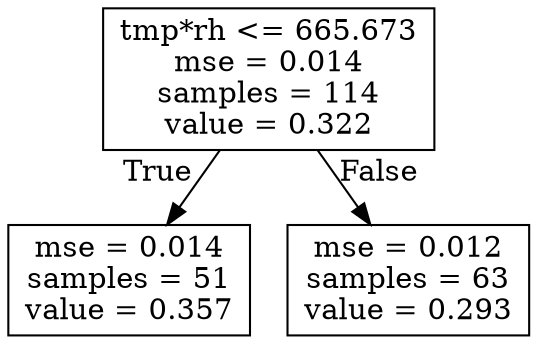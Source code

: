 digraph Tree {
node [shape=box] ;
0 [label="tmp*rh <= 665.673\nmse = 0.014\nsamples = 114\nvalue = 0.322"] ;
1 [label="mse = 0.014\nsamples = 51\nvalue = 0.357"] ;
0 -> 1 [labeldistance=2.5, labelangle=45, headlabel="True"] ;
2 [label="mse = 0.012\nsamples = 63\nvalue = 0.293"] ;
0 -> 2 [labeldistance=2.5, labelangle=-45, headlabel="False"] ;
}